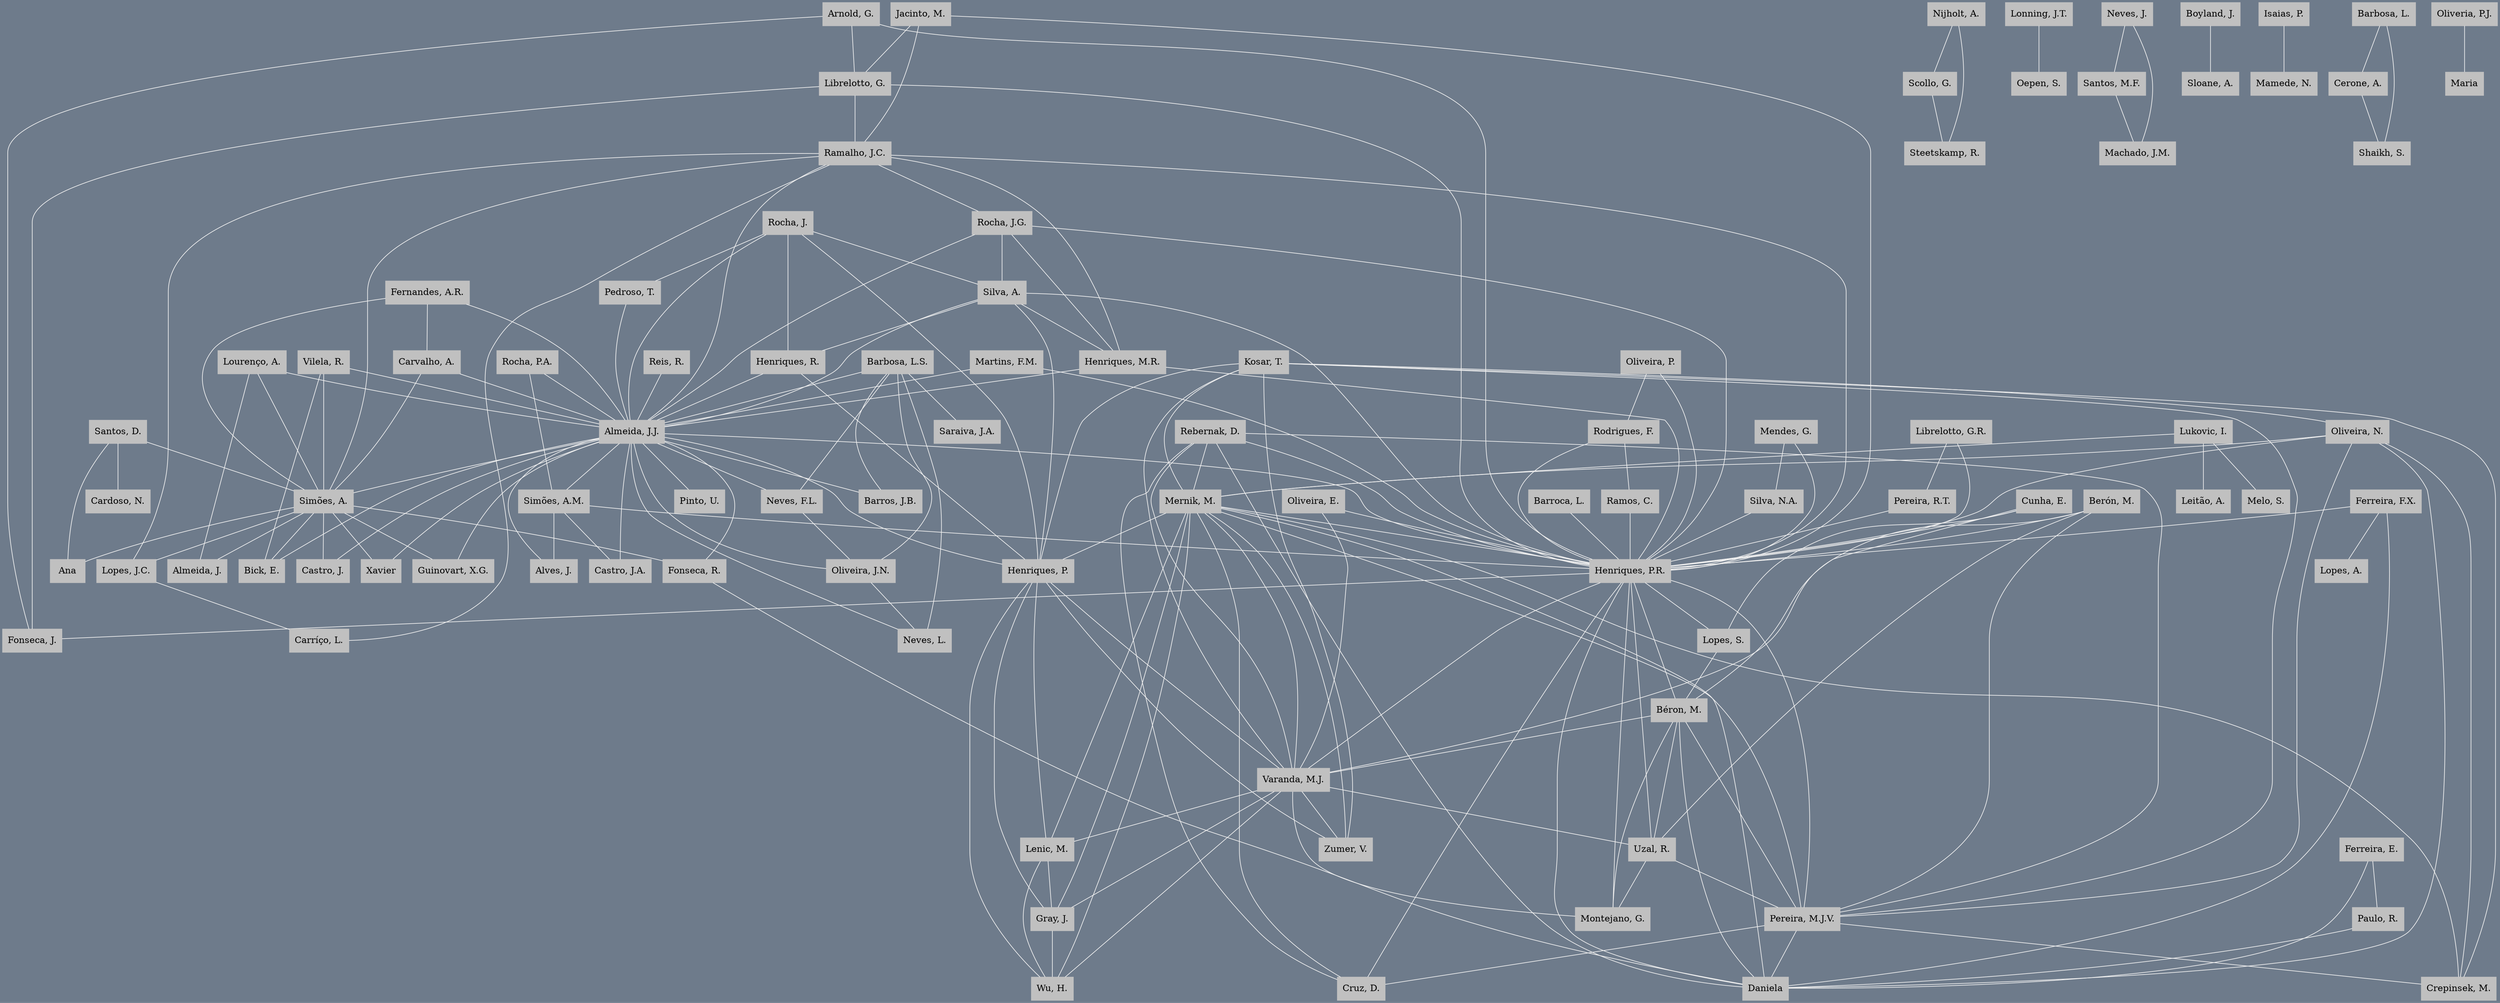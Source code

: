 strict graph G{
ranksep="1.0 equally"
bgcolor=lightsteelblue4;
edge [color=grey94];
node [shape=box,style=filled,color=grey];
"Martins, F.M." -- "Almeida, J.J."
"Martins, F.M." -- "Henriques, P.R."
"Almeida, J.J." -- "Henriques, P.R."
"Almeida, J.J." -- "Barros, J.B."
"Barros, J.B." -- "Almeida, J.J."
"Barbosa, L.S." -- "Almeida, J.J."
"Barbosa, L.S." -- "Oliveira, J.N."
"Almeida, J.J." -- "Oliveira, J.N."
"Barbosa, L.S." -- "Neves, L."
"Almeida, J.J." -- "Neves, L."
"Oliveira, J.N." -- "Neves, L."
"Almeida, J.J." -- "Pinto, U."
"Almeida, J.J." -- "Pinto, U."
"Barbosa, L.S." -- "Almeida, J.J."
"Barbosa, L.S." -- "Almeida, J.J."
"Barbosa, L.S." -- "Almeida, J.J."
"Barbosa, L.S." -- "Almeida, J.J."
"Ramalho, J.C." -- "Almeida, J.J."
"Ramalho, J.C." -- "Henriques, P.R."
"Almeida, J.J." -- "Henriques, P.R."
"Nijholt, A." -- "Scollo, G."
"Nijholt, A." -- "Steetskamp, R."
"Scollo, G." -- "Steetskamp, R."
"Pinto, U." -- "Almeida, J.J."
"Almeida, J.J." -- "Barros, J.B."
"Almeida, J.J." -- "Ramalho, J.C."
"Ramalho, J.C." -- "Almeida, J.J."
"Ramalho, J.C." -- "Henriques, P.R."
"Almeida, J.J." -- "Henriques, P.R."
"Ramalho, J.C." -- "Rocha, J.G."
"Ramalho, J.C." -- "Almeida, J.J."
"Rocha, J.G." -- "Almeida, J.J."
"Ramalho, J.C." -- "Henriques, P.R."
"Rocha, J.G." -- "Henriques, P.R."
"Almeida, J.J." -- "Henriques, P.R."
"Reis, R." -- "Almeida, J.J."
"Almeida, J.J." -- "Barbosa, L.S."
"Almeida, J.J." -- "Neves, F.L."
"Barbosa, L.S." -- "Neves, F.L."
"Almeida, J.J." -- "Oliveira, J.N."
"Barbosa, L.S." -- "Oliveira, J.N."
"Neves, F.L." -- "Oliveira, J.N."
"Almeida, J.J." -- "Barbosa, L.S."
"Almeida, J.J." -- "Neves, F.L."
"Barbosa, L.S." -- "Neves, F.L."
"Almeida, J.J." -- "Oliveira, J.N."
"Barbosa, L.S." -- "Oliveira, J.N."
"Neves, F.L." -- "Oliveira, J.N."
"Almeida, J.J." -- "Henriques, P.R."
"Rocha, J.G." -- "Henriques, M.R."
"Rocha, J.G." -- "Ramalho, J.C."
"Henriques, M.R." -- "Ramalho, J.C."
"Rocha, J.G." -- "Almeida, J.J."
"Henriques, M.R." -- "Almeida, J.J."
"Ramalho, J.C." -- "Almeida, J.J."
"Almeida, J.J." -- "Barbosa, L.S."
"Almeida, J.J." -- "Barros, J.B."
"Barbosa, L.S." -- "Barros, J.B."
"Barbosa, L.S." -- "Saraiva, J.A."
"Ramalho, J.C." -- "Almeida, J.J."
"Ramalho, J.C." -- "Henriques, P.R."
"Almeida, J.J." -- "Henriques, P.R."
"Rocha, J." -- "Silva, A."
"Rocha, J." -- "Henriques, R."
"Silva, A." -- "Henriques, R."
"Rocha, J." -- "Almeida, J.J."
"Silva, A." -- "Almeida, J.J."
"Henriques, R." -- "Almeida, J.J."
"Rocha, J." -- "Henriques, P."
"Silva, A." -- "Henriques, P."
"Henriques, R." -- "Henriques, P."
"Almeida, J.J." -- "Henriques, P."
"Rocha, J." -- "Pedroso, T."
"Rocha, J." -- "Almeida, J.J."
"Pedroso, T." -- "Almeida, J.J."
"Rocha, J.G." -- "Silva, A."
"Rocha, J.G." -- "Almeida, J.J."
"Silva, A." -- "Almeida, J.J."
"Rocha, J.G." -- "Henriques, M.R."
"Silva, A." -- "Henriques, M.R."
"Almeida, J.J." -- "Henriques, M.R."
"Rocha, J.G." -- "Henriques, P.R."
"Silva, A." -- "Henriques, P.R."
"Almeida, J.J." -- "Henriques, P.R."
"Henriques, M.R." -- "Henriques, P.R."
"Almeida, J.J." -- "Ramalho, J.C."
"Ramalho, J.C." -- "Rocha, J.G."
"Ramalho, J.C." -- "Almeida, J.J."
"Rocha, J.G." -- "Almeida, J.J."
"Ramalho, J.C." -- "Henriques, P.R."
"Rocha, J.G." -- "Henriques, P.R."
"Almeida, J.J." -- "Henriques, P.R."
"Barbosa, L.S." -- "Barros, J.B."
"Barbosa, L.S." -- "Almeida, J.J."
"Barros, J.B." -- "Almeida, J.J."
"Almeida, J.J." -- "Simões, A.M."
"Almeida, J.J." -- "Rocha, J.G."
"Almeida, J.J." -- "Henriques, P.R."
"Rocha, J.G." -- "Henriques, P.R."
"Almeida, J.J." -- "Henriques, P.R."
"Almeida, J.J." -- "Rocha, J.G."
"Henriques, P.R." -- "Rocha, J.G."
"Rocha, P.A." -- "Simões, A.M."
"Rocha, P.A." -- "Almeida, J.J."
"Simões, A.M." -- "Almeida, J.J."
"Simões, A.M." -- "Almeida, J.J."
"Simões, A.M." -- "Almeida, J.J."
"Simões, A.M." -- "Henriques, P.R."
"Almeida, J.J." -- "Henriques, P.R."
"Simões, A.M." -- "Almeida, J.J."
"Almeida, J.J." -- "Simões, A.M."
"Almeida, J.J." -- "Alves, J."
"Simões, A.M." -- "Alves, J."
"Almeida, J.J." -- "Simões, A.M."
"Almeida, J.J." -- "Castro, J.A."
"Simões, A.M." -- "Castro, J.A."
"Almeida, J.J." -- "Simões, A.M."
"Almeida, J.J." -- "Simões, A.M."
"Simões, A.M." -- "Almeida, J.J."
"Simões, A.M." -- "Almeida, J.J."
"Almeida, J.J." -- "Simões, A."
"Almeida, J.J." -- "Castro, J."
"Simões, A." -- "Castro, J."
"Simões, A.M." -- "Almeida, J.J."
"Almeida, J.J." -- "Simões, A."
"Ramalho, J.C." -- "Simões, A."
"Simões, A." -- "Almeida, J.J."
"Simões, A." -- "Xavier"
"Almeida, J.J." -- "Xavier"
"Ramalho, J.C." -- "Simões, A."
"Simões, A." -- "Guinovart, X.G."
"Simões, A." -- "Almeida, J.J."
"Guinovart, X.G." -- "Almeida, J.J."
"Santos, D." -- "Simões, A."
"Santos, D." -- "Ana"
"Simões, A." -- "Ana"
"Vilela, R." -- "Simões, A."
"Vilela, R." -- "Bick, E."
"Simões, A." -- "Bick, E."
"Vilela, R." -- "Almeida, J.J."
"Simões, A." -- "Almeida, J.J."
"Bick, E." -- "Almeida, J.J."
"Ramalho, J.C." -- "Simões, A."
"Ramalho, J.C." -- "Lopes, J.C."
"Simões, A." -- "Lopes, J.C."
"Almeida, J.J." -- "Simões, A."
"Ramalho, J.C." -- "Simões, A."
"Ramalho, J.C." -- "Lopes, J.C."
"Simões, A." -- "Lopes, J.C."
"Almeida, J.J." -- "Simões, A."
"Ramalho, J.C." -- "Simões, A."
"Ramalho, J.C." -- "Lopes, J.C."
"Simões, A." -- "Lopes, J.C."
"Almeida, J.J." -- "Simões, A."
"Ramalho, J.C." -- "Simões, A."
"Ramalho, J.C." -- "Lopes, J.C."
"Simões, A." -- "Lopes, J.C."
"Simões, A." -- "Almeida, J.J."
"Simões, A." -- "Almeida, J.J."
"Lonning, J.T." -- "Oepen, S."
"Almeida, J.J." -- "Simões, A."
"Almeida, J.J." -- "Simões, A."
"Fernandes, A.R." -- "Carvalho, A."
"Fernandes, A.R." -- "Almeida, J.J."
"Carvalho, A." -- "Almeida, J.J."
"Fernandes, A.R." -- "Simões, A."
"Carvalho, A." -- "Simões, A."
"Almeida, J.J." -- "Simões, A."
"Almeida, J.J." -- "Simões, A."
"Simões, A." -- "Almeida, J.J."
"Almeida, J.J." -- "Simões, A."
"Ramalho, J.C." -- "Lopes, J.C."
"Ramalho, J.C." -- "Carríço, L."
"Lopes, J.C." -- "Carríço, L."
"Simões, A." -- "Fonseca, R."
"Simões, A." -- "Almeida, J.J."
"Fonseca, R." -- "Almeida, J.J."
"Neves, J." -- "Santos, M.F."
"Neves, J." -- "Machado, J.M."
"Santos, M.F." -- "Machado, J.M."
"Lourenço, A." -- "Simões, A."
"Lourenço, A." -- "Almeida, J."
"Simões, A." -- "Almeida, J."
"Neves, J." -- "Santos, M.F."
"Neves, J." -- "Machado, J.M."
"Santos, M.F." -- "Machado, J.M."
"Simões, A." -- "Lourenço, A."
"Simões, A." -- "Almeida, J.J."
"Lourenço, A." -- "Almeida, J.J."
"Santos, D." -- "Cardoso, N."
"Ramalho, J.C." -- "Henriques, P.R."
"Rodrigues, F." -- "Ramos, C."
"Rodrigues, F." -- "Henriques, P.R."
"Ramos, C." -- "Henriques, P.R."
"Oliveira, P." -- "Rodrigues, F."
"Oliveira, P." -- "Henriques, P.R."
"Rodrigues, F." -- "Henriques, P.R."
"Kosar, T." -- "Mernik, M."
"Kosar, T." -- "Henriques, P."
"Mernik, M." -- "Henriques, P."
"Kosar, T." -- "Varanda, M.J."
"Mernik, M." -- "Varanda, M.J."
"Henriques, P." -- "Varanda, M.J."
"Kosar, T." -- "Zumer, V."
"Mernik, M." -- "Zumer, V."
"Henriques, P." -- "Zumer, V."
"Varanda, M.J." -- "Zumer, V."
"Henriques, P." -- "Varanda, M.J."
"Henriques, P." -- "Mernik, M."
"Varanda, M.J." -- "Mernik, M."
"Henriques, P." -- "Lenic, M."
"Varanda, M.J." -- "Lenic, M."
"Mernik, M." -- "Lenic, M."
"Henriques, P." -- "Gray, J."
"Varanda, M.J." -- "Gray, J."
"Mernik, M." -- "Gray, J."
"Lenic, M." -- "Gray, J."
"Henriques, P." -- "Wu, H."
"Varanda, M.J." -- "Wu, H."
"Mernik, M." -- "Wu, H."
"Lenic, M." -- "Wu, H."
"Gray, J." -- "Wu, H."
"Rebernak, D." -- "Mernik, M."
"Rebernak, D." -- "Henriques, P.R."
"Mernik, M." -- "Henriques, P.R."
"Rebernak, D." -- "Varanda, M.J."
"Mernik, M." -- "Varanda, M.J."
"Henriques, P.R." -- "Varanda, M.J."
"Boyland, J." -- "Sloane, A."
"Rebernak, D." -- "Mernik, M."
"Rebernak, D." -- "Henriques, P.R."
"Mernik, M." -- "Henriques, P.R."
"Rebernak, D." -- "Daniela"
"Mernik, M." -- "Daniela"
"Henriques, P.R." -- "Daniela"
"Barroca, L." -- "Henriques, P.R."
"Ramalho, J.C." -- "Almeida, J.J."
"Ramalho, J.C." -- "Henriques, P.R."
"Almeida, J.J." -- "Henriques, P.R."
"Ramalho, J.C." -- "Almeida, J.J."
"Ramalho, J.C." -- "Rocha, J.G."
"Almeida, J.J." -- "Rocha, J.G."
"Ramalho, J.C." -- "Henriques, P.R."
"Almeida, J.J." -- "Henriques, P.R."
"Rocha, J.G." -- "Henriques, P.R."
"Librelotto, G." -- "Ramalho, J.C."
"Librelotto, G." -- "Henriques, P.R."
"Ramalho, J.C." -- "Henriques, P.R."
"Jacinto, M." -- "Librelotto, G."
"Jacinto, M." -- "Ramalho, J.C."
"Librelotto, G." -- "Ramalho, J.C."
"Jacinto, M." -- "Henriques, P.R."
"Librelotto, G." -- "Henriques, P.R."
"Ramalho, J.C." -- "Henriques, P.R."
"Jacinto, M." -- "Librelotto, G."
"Jacinto, M." -- "Ramalho, J.C."
"Librelotto, G." -- "Ramalho, J.C."
"Jacinto, M." -- "Henriques, P.R."
"Librelotto, G." -- "Henriques, P.R."
"Ramalho, J.C." -- "Henriques, P.R."
"Librelotto, G." -- "Ramalho, J.C."
"Librelotto, G." -- "Henriques, P.R."
"Ramalho, J.C." -- "Henriques, P.R."
"Librelotto, G." -- "Ramalho, J.C."
"Librelotto, G." -- "Henriques, P.R."
"Ramalho, J.C." -- "Henriques, P.R."
"Ramalho, J.C." -- "Henriques, P.R."
"Mendes, G." -- "Silva, N.A."
"Mendes, G." -- "Henriques, P.R."
"Silva, N.A." -- "Henriques, P.R."
"Arnold, G." -- "Librelotto, G."
"Arnold, G." -- "Henriques, P.R."
"Librelotto, G." -- "Henriques, P.R."
"Arnold, G." -- "Fonseca, J."
"Librelotto, G." -- "Fonseca, J."
"Henriques, P.R." -- "Fonseca, J."
"Henriques, P." -- "Kosar, T."
"Henriques, P." -- "Mernik, M."
"Kosar, T." -- "Mernik, M."
"Henriques, P." -- "Varanda, M.J."
"Kosar, T." -- "Varanda, M.J."
"Mernik, M." -- "Varanda, M.J."
"Henriques, P." -- "Zumer, V."
"Kosar, T." -- "Zumer, V."
"Mernik, M." -- "Zumer, V."
"Varanda, M.J." -- "Zumer, V."
"Varanda, M.J." -- "Henriques, P.R."
"Henriques, P." -- "Varanda, M.J."
"Henriques, P." -- "Mernik, M."
"Varanda, M.J." -- "Mernik, M."
"Henriques, P." -- "Lenic, M."
"Varanda, M.J." -- "Lenic, M."
"Mernik, M." -- "Lenic, M."
"Varanda, M.J." -- "Henriques, P."
"Rebernak, D." -- "Mernik, M."
"Rebernak, D." -- "Henriques, P.R."
"Mernik, M." -- "Henriques, P.R."
"Rebernak, D." -- "Pereira, M.J.V."
"Mernik, M." -- "Pereira, M.J.V."
"Henriques, P.R." -- "Pereira, M.J.V."
"Rebernak, D." -- "Cruz, D."
"Mernik, M." -- "Cruz, D."
"Henriques, P.R." -- "Cruz, D."
"Pereira, M.J.V." -- "Cruz, D."
"Berón, M." -- "Henriques, P.R."
"Berón, M." -- "Varanda, M.J."
"Henriques, P.R." -- "Varanda, M.J."
"Berón, M." -- "Uzal, R."
"Henriques, P.R." -- "Uzal, R."
"Varanda, M.J." -- "Uzal, R."
"Berón, M." -- "Henriques, P.R."
"Berón, M." -- "Varanda, M.J."
"Henriques, P.R." -- "Varanda, M.J."
"Berón, M." -- "Uzal, R."
"Henriques, P.R." -- "Uzal, R."
"Varanda, M.J." -- "Uzal, R."
"Berón, M." -- "Henriques, P.R."
"Berón, M." -- "Varanda, M.J."
"Henriques, P.R." -- "Varanda, M.J."
"Berón, M." -- "Uzal, R."
"Henriques, P.R." -- "Uzal, R."
"Varanda, M.J." -- "Uzal, R."
"Berón, M." -- "Henriques, P.R."
"Berón, M." -- "Varanda, M.J."
"Henriques, P.R." -- "Varanda, M.J."
"Berón, M." -- "Uzal, R."
"Henriques, P.R." -- "Uzal, R."
"Varanda, M.J." -- "Uzal, R."
"Cunha, E." -- "Henriques, P.R."
"Cunha, E." -- "Lopes, S."
"Henriques, P.R." -- "Lopes, S."
"Cunha, E." -- "Béron, M."
"Henriques, P.R." -- "Béron, M."
"Lopes, S." -- "Béron, M."
"Béron, M." -- "Henriques, P.R."
"Béron, M." -- "Varanda, M.J."
"Henriques, P.R." -- "Varanda, M.J."
"Béron, M." -- "Uzal, R."
"Henriques, P.R." -- "Uzal, R."
"Varanda, M.J." -- "Uzal, R."
"Béron, M." -- "Henriques, P.R."
"Béron, M." -- "Varanda, M.J."
"Henriques, P.R." -- "Varanda, M.J."
"Béron, M." -- "Uzal, R."
"Henriques, P.R." -- "Uzal, R."
"Varanda, M.J." -- "Uzal, R."
"Béron, M." -- "Henriques, P.R."
"Béron, M." -- "Varanda, M.J."
"Henriques, P.R." -- "Varanda, M.J."
"Béron, M." -- "Uzal, R."
"Henriques, P.R." -- "Uzal, R."
"Varanda, M.J." -- "Uzal, R."
"Béron, M." -- "Montejano, G."
"Henriques, P.R." -- "Montejano, G."
"Varanda, M.J." -- "Montejano, G."
"Uzal, R." -- "Montejano, G."
"Béron, M." -- "Henriques, P.R."
"Béron, M." -- "Varanda, M.J."
"Henriques, P.R." -- "Varanda, M.J."
"Béron, M." -- "Uzal, R."
"Henriques, P.R." -- "Uzal, R."
"Varanda, M.J." -- "Uzal, R."
"Béron, M." -- "Henriques, P.R."
"Béron, M." -- "Varanda, M.J."
"Henriques, P.R." -- "Varanda, M.J."
"Béron, M." -- "Daniela"
"Berón, M." -- "Uzal, R."
"Berón, M." -- "Henriques, P.R."
"Uzal, R." -- "Henriques, P.R."
"Berón, M." -- "Pereira, M.J.V."
"Uzal, R." -- "Pereira, M.J.V."
"Henriques, P.R." -- "Pereira, M.J.V."
"Oliveira, E." -- "Varanda, M.J."
"Oliveira, E." -- "Henriques, P.R."
"Varanda, M.J." -- "Henriques, P.R."
"Oliveira, E." -- "Henriques, P.R."
"Oliveira, E." -- "Varanda, M.J."
"Henriques, P.R." -- "Varanda, M.J."
"Isaias, P." -- "Mamede, N."
"Ferreira, F.X." -- "Lopes, A."
"Ferreira, F.X." -- "Henriques, P.R."
"Lukovic, I." -- "Melo, S."
"Ferreira, E." -- "Paulo, R."
"Ferreira, E." -- "Daniela"
"Paulo, R." -- "Daniela"
"Lukovic, I." -- "Melo, S."
"Pereira, M.J.V." -- "Mernik, M."
"Pereira, M.J.V." -- "Daniela"
"Mernik, M." -- "Daniela"
"Lukovic, I." -- "Melo, S."
"Lukovic, I." -- "Mernik, M."
"Fonseca, R." -- "Daniela"
"Ferreira, E." -- "Paulo, R."
"Ferreira, E." -- "Daniela"
"Paulo, R." -- "Daniela"
"Pereira, M.J.V." -- "Mernik, M."
"Pereira, M.J.V." -- "Daniela"
"Mernik, M." -- "Daniela"
"Pereira, M.J.V." -- "Mernik, M."
"Pereira, M.J.V." -- "Daniela"
"Mernik, M." -- "Daniela"
"Barbosa, L." -- "Cerone, A."
"Barbosa, L." -- "Shaikh, S."
"Cerone, A." -- "Shaikh, S."
"Oliveira, N." -- "Pereira, M.J.V."
"Oliveira, N." -- "Daniela"
"Pereira, M.J.V." -- "Daniela"
"Kosar, T." -- "Mernik, M."
"Ferreira, F.X." -- "Daniela"
"Oliveria, P.J." -- "Maria"
"Librelotto, G.R." -- "Pereira, R.T."
"Librelotto, G.R." -- "Henriques, P.R."
"Pereira, R.T." -- "Henriques, P.R."
"Oliveira, N." -- "Pereira, M.J.V."
"Oliveira, N." -- "Pereira, M.J.V."
"Mernik, M." -- "Kosar, T."
"Oliveira, N." -- "Henriques, P.R."
"Oliveira, N." -- "Daniela"
"Henriques, P.R." -- "Daniela"
"Béron, M." -- "Henriques, P.R."
"Béron, M." -- "Pereira, M.J.V."
"Henriques, P.R." -- "Pereira, M.J.V."
"Béron, M." -- "Uzal, R."
"Henriques, P.R." -- "Uzal, R."
"Pereira, M.J.V." -- "Uzal, R."
"Oliveira, N." -- "Pereira, M.J.V."
"Oliveira, N." -- "Henriques, P.R."
"Pereira, M.J.V." -- "Henriques, P.R."
"Oliveira, N." -- "Daniela"
"Pereira, M.J.V." -- "Daniela"
"Henriques, P.R." -- "Daniela"
"Lukovic, I." -- "Leitão, A."
"Kosar, T." -- "Oliveira, N."
"Kosar, T." -- "Mernik, M."
"Oliveira, N." -- "Mernik, M."
"Kosar, T." -- "Pereira, M.J.V."
"Oliveira, N." -- "Pereira, M.J.V."
"Mernik, M." -- "Pereira, M.J.V."
"Kosar, T." -- "Crepinsek, M."
"Oliveira, N." -- "Crepinsek, M."
"Mernik, M." -- "Crepinsek, M."
"Pereira, M.J.V." -- "Crepinsek, M."
"Lukovic, I." -- "Leitão, A."
}
